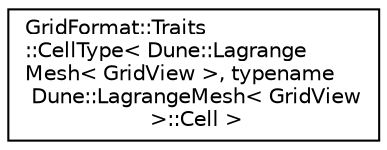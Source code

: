 digraph "Graphical Class Hierarchy"
{
 // LATEX_PDF_SIZE
  edge [fontname="Helvetica",fontsize="10",labelfontname="Helvetica",labelfontsize="10"];
  node [fontname="Helvetica",fontsize="10",shape=record];
  rankdir="LR";
  Node0 [label="GridFormat::Traits\l::CellType\< Dune::Lagrange\lMesh\< GridView \>, typename\l Dune::LagrangeMesh\< GridView\l \>::Cell \>",height=0.2,width=0.4,color="black", fillcolor="white", style="filled",URL="$structGridFormat_1_1Traits_1_1CellType_3_01Dune_1_1LagrangeMesh_3_01GridView_01_4_00_01typename_431b0e8dc868cf6e17bc8d6903277e7f.html",tooltip=" "];
}
